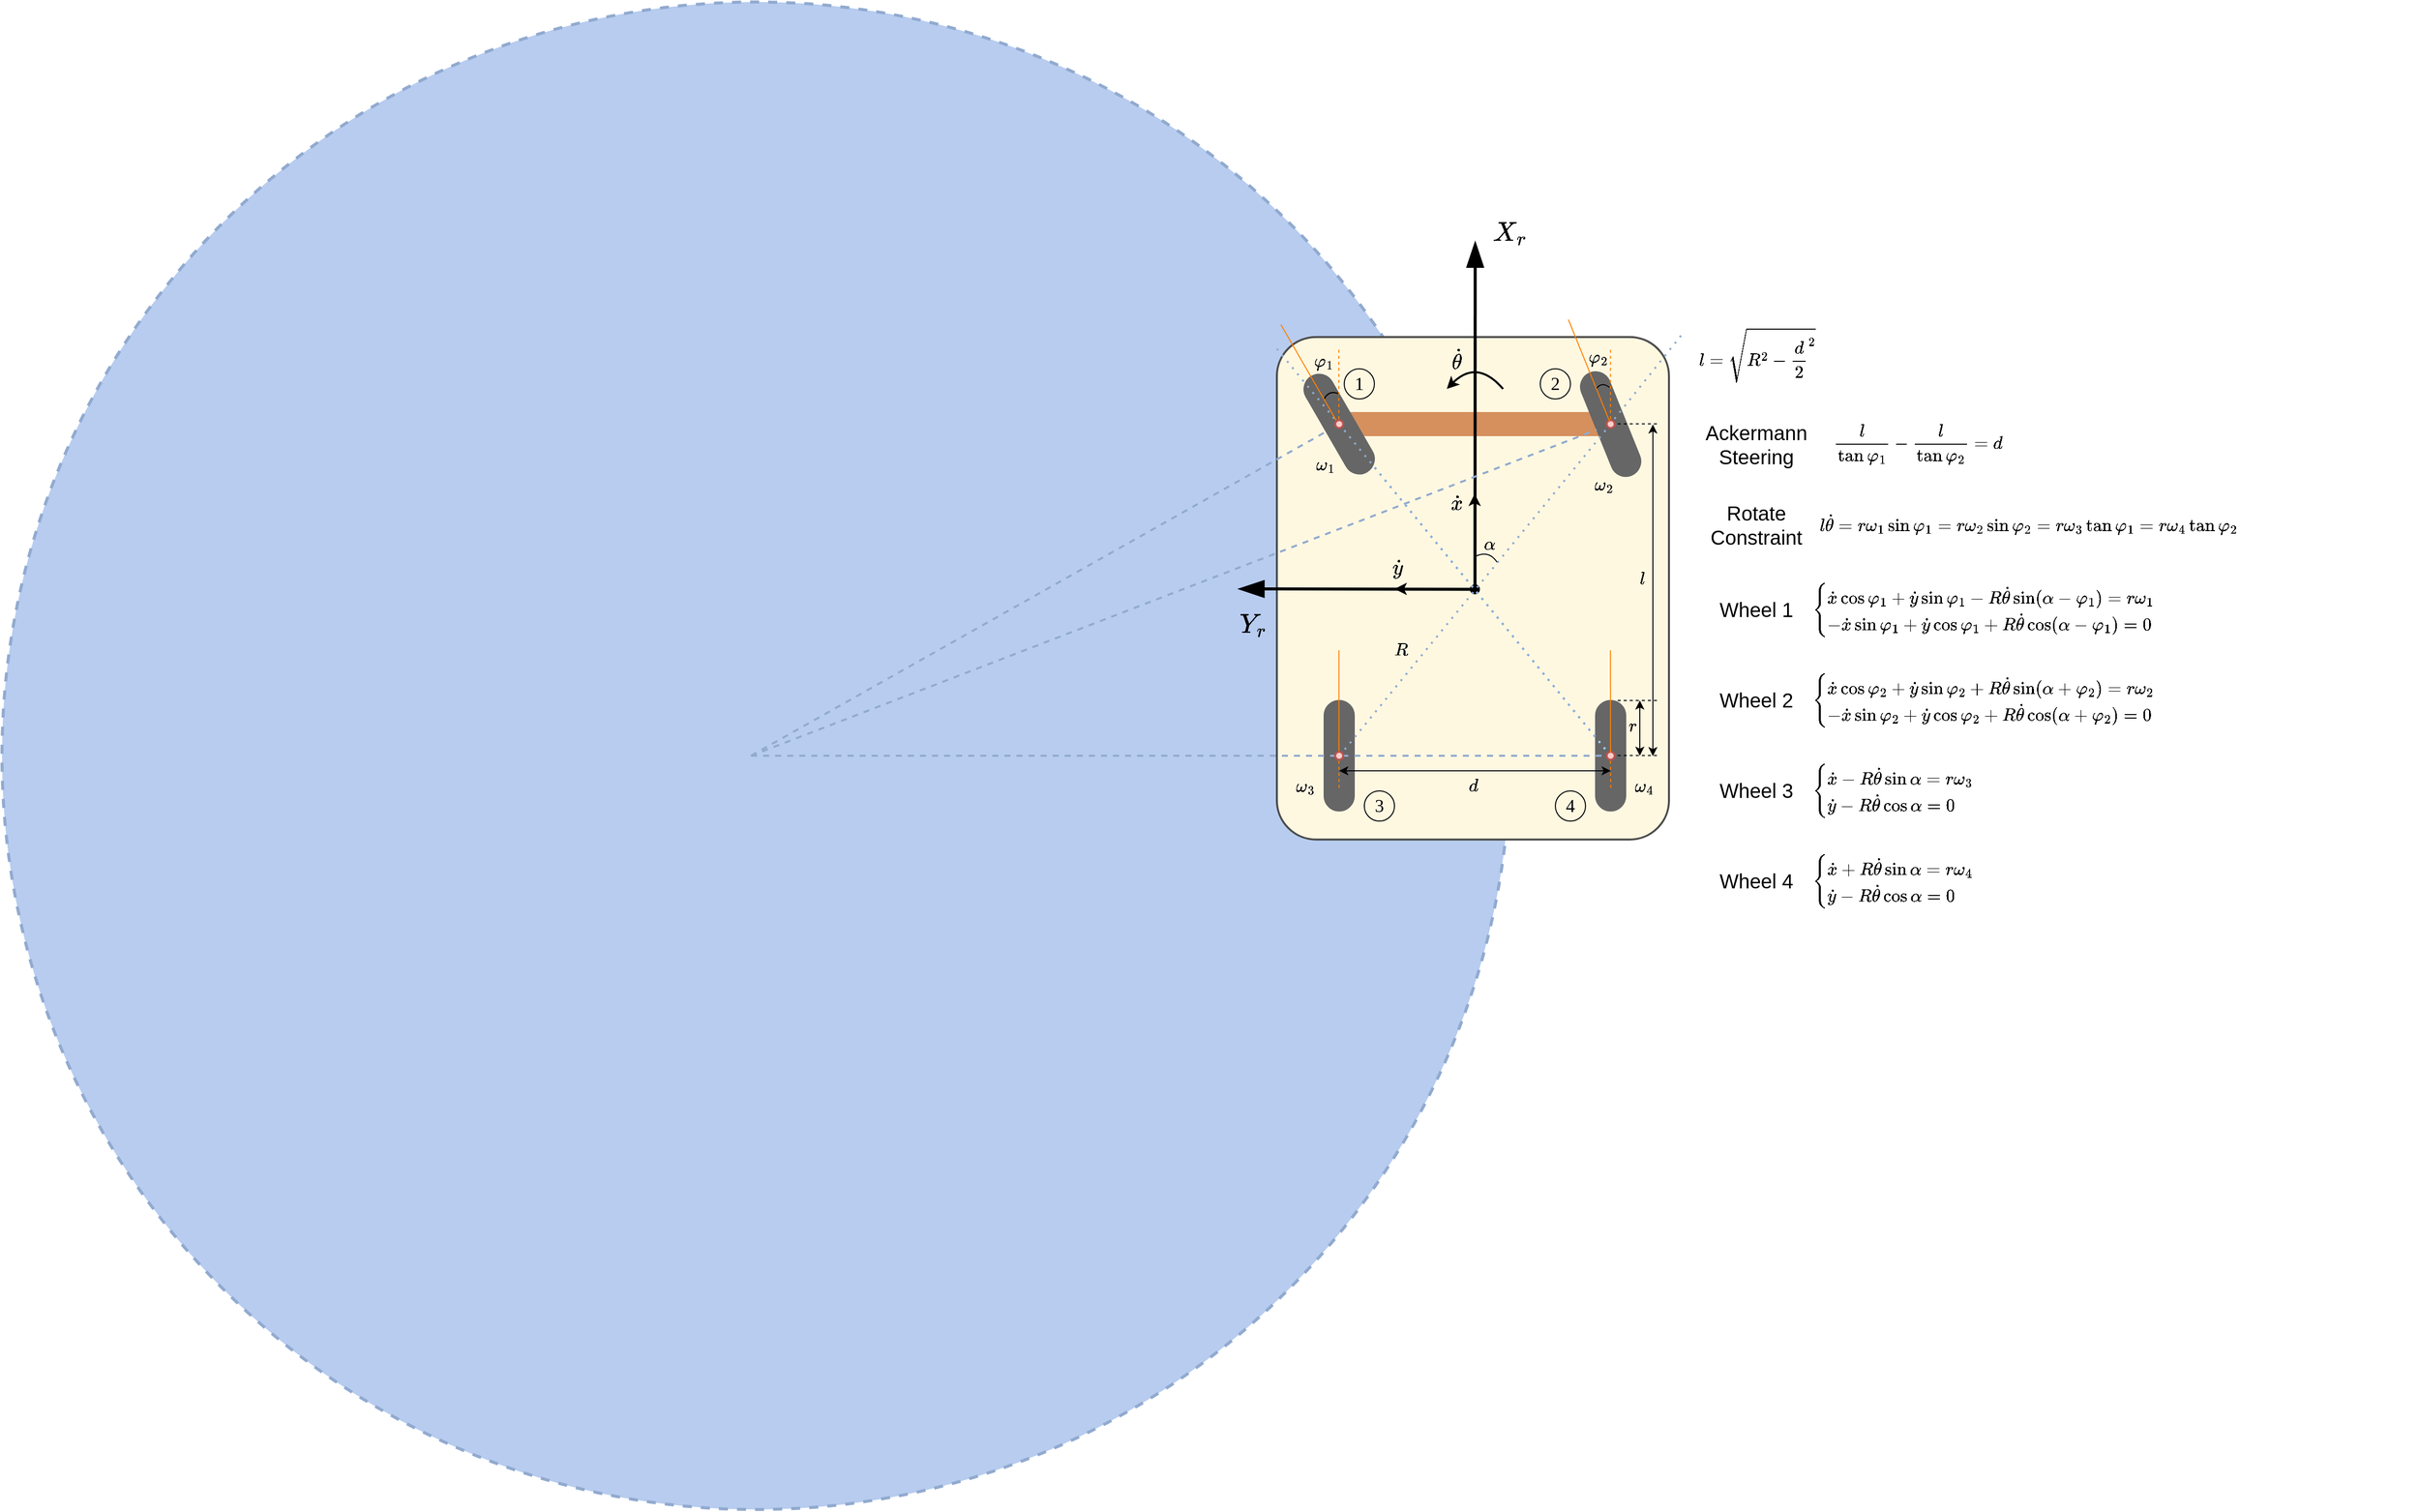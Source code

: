 <mxfile version="26.0.9">
  <diagram name="Page-1" id="CG54ZwG8BMAQRTS-ErT8">
    <mxGraphModel dx="2967" dy="1955" grid="1" gridSize="10" guides="1" tooltips="1" connect="1" arrows="1" fold="1" page="1" pageScale="1" pageWidth="827" pageHeight="1169" math="1" shadow="0">
      <root>
        <mxCell id="0" />
        <mxCell id="1" parent="0" />
        <mxCell id="oGCCvsIWoTRyKpccTCJd-90" value="" style="ellipse;whiteSpace=wrap;html=1;aspect=fixed;fillColor=#B7CCEF;dashed=1;strokeWidth=3;strokeColor=#91AACF;" vertex="1" parent="1">
          <mxGeometry x="-1095" y="-225" width="1500" height="1500" as="geometry" />
        </mxCell>
        <mxCell id="oGCCvsIWoTRyKpccTCJd-44" value="" style="rounded=1;whiteSpace=wrap;html=1;arcSize=10;strokeWidth=2;fillColor=#FFF8E1;strokeColor=#4D4D4D;" vertex="1" parent="1">
          <mxGeometry x="173" y="108.34" width="390" height="500" as="geometry" />
        </mxCell>
        <mxCell id="oGCCvsIWoTRyKpccTCJd-77" value="" style="shape=cylinder3;whiteSpace=wrap;html=1;boundedLbl=1;backgroundOutline=1;size=17.828;rotation=90;fillColor=#D5905E;strokeColor=#D5905E;" vertex="1" parent="1">
          <mxGeometry x="355.5" y="52.5" width="23" height="285" as="geometry" />
        </mxCell>
        <mxCell id="oGCCvsIWoTRyKpccTCJd-4" value="" style="shape=cylinder3;whiteSpace=wrap;html=1;boundedLbl=1;backgroundOutline=1;size=15;fillColor=#666666;rotation=330;strokeColor=#666666;" vertex="1" parent="1">
          <mxGeometry x="220" y="140" width="30" height="110" as="geometry" />
        </mxCell>
        <mxCell id="oGCCvsIWoTRyKpccTCJd-9" value="" style="shape=cylinder3;whiteSpace=wrap;html=1;boundedLbl=1;backgroundOutline=1;size=15;fillColor=#666666;rotation=338;strokeColor=#666666;" vertex="1" parent="1">
          <mxGeometry x="490" y="140" width="30" height="110" as="geometry" />
        </mxCell>
        <mxCell id="oGCCvsIWoTRyKpccTCJd-10" value="" style="shape=cylinder3;whiteSpace=wrap;html=1;boundedLbl=1;backgroundOutline=1;size=15;fillColor=#666666;strokeColor=#666666;" vertex="1" parent="1">
          <mxGeometry x="220" y="470" width="30" height="110" as="geometry" />
        </mxCell>
        <mxCell id="oGCCvsIWoTRyKpccTCJd-11" value="" style="shape=cylinder3;whiteSpace=wrap;html=1;boundedLbl=1;backgroundOutline=1;size=15;fillColor=#666666;strokeColor=#666666;" vertex="1" parent="1">
          <mxGeometry x="490" y="470" width="30" height="110" as="geometry" />
        </mxCell>
        <mxCell id="oGCCvsIWoTRyKpccTCJd-13" value="" style="verticalLabelPosition=bottom;shadow=0;dashed=0;align=center;html=1;verticalAlign=top;shape=mxgraph.electrical.logic_gates.inverting_contact;strokeWidth=2;fillColor=#000000;" vertex="1" parent="1">
          <mxGeometry x="365" y="354.34" width="10" height="10" as="geometry" />
        </mxCell>
        <mxCell id="oGCCvsIWoTRyKpccTCJd-15" value="" style="endArrow=blockThin;html=1;rounded=0;strokeWidth=3;endFill=1;endSize=18;exitX=0.509;exitY=0.17;exitDx=0;exitDy=0;exitPerimeter=0;" edge="1" parent="1" source="oGCCvsIWoTRyKpccTCJd-13">
          <mxGeometry width="50" height="50" relative="1" as="geometry">
            <mxPoint x="370" y="354.34" as="sourcePoint" />
            <mxPoint x="370.28" y="13.67" as="targetPoint" />
          </mxGeometry>
        </mxCell>
        <mxCell id="oGCCvsIWoTRyKpccTCJd-16" value="" style="endArrow=blockThin;html=1;rounded=0;strokeWidth=3;endFill=1;endSize=18;exitX=0.1;exitY=0.5;exitDx=0;exitDy=0;exitPerimeter=0;" edge="1" parent="1" source="oGCCvsIWoTRyKpccTCJd-13">
          <mxGeometry width="50" height="50" relative="1" as="geometry">
            <mxPoint x="375" y="359.0" as="sourcePoint" />
            <mxPoint x="135" y="359" as="targetPoint" />
          </mxGeometry>
        </mxCell>
        <mxCell id="oGCCvsIWoTRyKpccTCJd-26" value="" style="endArrow=none;dashed=1;html=1;rounded=0;strokeColor=#91AACF;strokeWidth=2;entryX=0.1;entryY=0.5;entryDx=0;entryDy=0;entryPerimeter=0;" edge="1" parent="1" target="oGCCvsIWoTRyKpccTCJd-69">
          <mxGeometry width="50" height="50" relative="1" as="geometry">
            <mxPoint x="-350" y="525" as="sourcePoint" />
            <mxPoint x="60" y="540" as="targetPoint" />
          </mxGeometry>
        </mxCell>
        <mxCell id="oGCCvsIWoTRyKpccTCJd-27" value="" style="endArrow=none;dashed=1;html=1;rounded=0;strokeColor=#91AACF;entryX=0;entryY=0.5;entryDx=0;entryDy=0;entryPerimeter=0;strokeWidth=2;" edge="1" parent="1" target="oGCCvsIWoTRyKpccTCJd-4">
          <mxGeometry width="50" height="50" relative="1" as="geometry">
            <mxPoint x="-350" y="525" as="sourcePoint" />
            <mxPoint x="235" y="200" as="targetPoint" />
          </mxGeometry>
        </mxCell>
        <mxCell id="oGCCvsIWoTRyKpccTCJd-28" value="" style="endArrow=none;dashed=1;html=1;rounded=0;strokeColor=#91AACF;entryX=0;entryY=0.5;entryDx=0;entryDy=0;entryPerimeter=0;strokeWidth=2;" edge="1" parent="1" target="oGCCvsIWoTRyKpccTCJd-9">
          <mxGeometry width="50" height="50" relative="1" as="geometry">
            <mxPoint x="-350" y="525" as="sourcePoint" />
            <mxPoint x="490" y="200" as="targetPoint" />
          </mxGeometry>
        </mxCell>
        <mxCell id="oGCCvsIWoTRyKpccTCJd-33" value="" style="endArrow=none;dashed=1;html=1;dashPattern=1 3;strokeWidth=2;rounded=0;strokeColor=#99CCFF;entryX=0.5;entryY=0.545;entryDx=0;entryDy=0;entryPerimeter=0;exitX=0.5;exitY=0.5;exitDx=0;exitDy=0;exitPerimeter=0;" edge="1" parent="1" source="oGCCvsIWoTRyKpccTCJd-67">
          <mxGeometry width="50" height="50" relative="1" as="geometry">
            <mxPoint x="365" y="365" as="sourcePoint" />
            <mxPoint x="235" y="524.95" as="targetPoint" />
          </mxGeometry>
        </mxCell>
        <mxCell id="oGCCvsIWoTRyKpccTCJd-36" value="" style="endArrow=none;dashed=1;html=1;dashPattern=1 3;strokeWidth=2;rounded=0;strokeColor=#99CCFF;" edge="1" parent="1" source="oGCCvsIWoTRyKpccTCJd-4" target="oGCCvsIWoTRyKpccTCJd-11">
          <mxGeometry width="50" height="50" relative="1" as="geometry">
            <mxPoint x="240" y="200" as="sourcePoint" />
            <mxPoint x="378" y="372" as="targetPoint" />
          </mxGeometry>
        </mxCell>
        <mxCell id="oGCCvsIWoTRyKpccTCJd-37" value="" style="endArrow=none;dashed=1;html=1;dashPattern=1 3;strokeWidth=2;rounded=0;strokeColor=#99CCFF;entryX=0.5;entryY=0.5;entryDx=0;entryDy=0;entryPerimeter=0;" edge="1" parent="1" source="oGCCvsIWoTRyKpccTCJd-4" target="oGCCvsIWoTRyKpccTCJd-11">
          <mxGeometry width="50" height="50" relative="1" as="geometry">
            <mxPoint x="240" y="200" as="sourcePoint" />
            <mxPoint x="378" y="372" as="targetPoint" />
          </mxGeometry>
        </mxCell>
        <mxCell id="oGCCvsIWoTRyKpccTCJd-38" value="" style="endArrow=none;dashed=1;html=1;dashPattern=1 3;strokeWidth=2;rounded=0;strokeColor=#99CCFF;entryX=0.5;entryY=0.5;entryDx=0;entryDy=0;entryPerimeter=0;" edge="1" parent="1" source="oGCCvsIWoTRyKpccTCJd-4" target="oGCCvsIWoTRyKpccTCJd-11">
          <mxGeometry width="50" height="50" relative="1" as="geometry">
            <mxPoint x="240" y="200" as="sourcePoint" />
            <mxPoint x="378" y="372" as="targetPoint" />
          </mxGeometry>
        </mxCell>
        <mxCell id="oGCCvsIWoTRyKpccTCJd-39" value="" style="endArrow=none;dashed=1;html=1;dashPattern=1 3;strokeWidth=2;rounded=0;strokeColor=#99CCFF;" edge="1" parent="1" source="oGCCvsIWoTRyKpccTCJd-4" target="oGCCvsIWoTRyKpccTCJd-11">
          <mxGeometry width="50" height="50" relative="1" as="geometry">
            <mxPoint x="504" y="218" as="sourcePoint" />
            <mxPoint x="378" y="372" as="targetPoint" />
          </mxGeometry>
        </mxCell>
        <mxCell id="oGCCvsIWoTRyKpccTCJd-40" value="" style="endArrow=none;dashed=1;html=1;dashPattern=1 3;strokeWidth=2;rounded=0;strokeColor=#91AACF;exitX=0.5;exitY=0.5;exitDx=0;exitDy=0;exitPerimeter=0;" edge="1" parent="1" source="oGCCvsIWoTRyKpccTCJd-4" target="oGCCvsIWoTRyKpccTCJd-11">
          <mxGeometry width="50" height="50" relative="1" as="geometry">
            <mxPoint x="240" y="200" as="sourcePoint" />
            <mxPoint x="378" y="372" as="targetPoint" />
          </mxGeometry>
        </mxCell>
        <mxCell id="oGCCvsIWoTRyKpccTCJd-41" value="$$X_r$$" style="text;html=1;align=center;verticalAlign=middle;whiteSpace=wrap;rounded=0;fontSize=23;" vertex="1" parent="1">
          <mxGeometry x="375" y="-10" width="60" height="30" as="geometry" />
        </mxCell>
        <mxCell id="oGCCvsIWoTRyKpccTCJd-43" value="$$Y_r$$" style="text;html=1;align=center;verticalAlign=middle;whiteSpace=wrap;rounded=0;fontSize=23;" vertex="1" parent="1">
          <mxGeometry x="120" y="380" width="60" height="30" as="geometry" />
        </mxCell>
        <mxCell id="oGCCvsIWoTRyKpccTCJd-45" value="" style="curved=1;endArrow=classic;html=1;rounded=0;strokeWidth=2;" edge="1" parent="1">
          <mxGeometry width="50" height="50" relative="1" as="geometry">
            <mxPoint x="398" y="160" as="sourcePoint" />
            <mxPoint x="342" y="160" as="targetPoint" />
            <Array as="points">
              <mxPoint x="372" y="130" />
            </Array>
          </mxGeometry>
        </mxCell>
        <mxCell id="oGCCvsIWoTRyKpccTCJd-46" value="&lt;font&gt;$$\dot{\theta}$$&lt;/font&gt;" style="text;html=1;align=center;verticalAlign=middle;whiteSpace=wrap;rounded=0;fontSize=18;" vertex="1" parent="1">
          <mxGeometry x="339" y="116" width="26" height="30" as="geometry" />
        </mxCell>
        <mxCell id="oGCCvsIWoTRyKpccTCJd-47" value="" style="endArrow=classic;html=1;rounded=0;strokeWidth=2;" edge="1" parent="1">
          <mxGeometry width="50" height="50" relative="1" as="geometry">
            <mxPoint x="369.76" y="354.34" as="sourcePoint" />
            <mxPoint x="369.76" y="264.34" as="targetPoint" />
          </mxGeometry>
        </mxCell>
        <mxCell id="oGCCvsIWoTRyKpccTCJd-48" value="" style="endArrow=classic;html=1;rounded=0;strokeWidth=2;" edge="1" parent="1">
          <mxGeometry width="50" height="50" relative="1" as="geometry">
            <mxPoint x="372" y="359.1" as="sourcePoint" />
            <mxPoint x="290" y="359" as="targetPoint" />
          </mxGeometry>
        </mxCell>
        <mxCell id="oGCCvsIWoTRyKpccTCJd-50" value="&lt;font&gt;$$\dot{x}$$&lt;/font&gt;" style="text;html=1;align=center;verticalAlign=middle;whiteSpace=wrap;rounded=0;fontSize=18;" vertex="1" parent="1">
          <mxGeometry x="339" y="260" width="26" height="30" as="geometry" />
        </mxCell>
        <mxCell id="oGCCvsIWoTRyKpccTCJd-51" value="&lt;font&gt;$$\dot{y}$$&lt;/font&gt;" style="text;html=1;align=center;verticalAlign=middle;whiteSpace=wrap;rounded=0;fontSize=18;" vertex="1" parent="1">
          <mxGeometry x="280" y="324.34" width="26" height="30" as="geometry" />
        </mxCell>
        <mxCell id="oGCCvsIWoTRyKpccTCJd-52" value="1" style="text;html=1;align=center;verticalAlign=middle;whiteSpace=wrap;rounded=1;fontSize=18;fontFamily=Comic Sans MS;strokeColor=default;arcSize=50;" vertex="1" parent="1">
          <mxGeometry x="240" y="140" width="30" height="30" as="geometry" />
        </mxCell>
        <mxCell id="oGCCvsIWoTRyKpccTCJd-55" value="2" style="text;html=1;align=center;verticalAlign=middle;whiteSpace=wrap;rounded=1;fontSize=18;fontFamily=Comic Sans MS;strokeColor=default;arcSize=50;" vertex="1" parent="1">
          <mxGeometry x="435" y="140" width="30" height="30" as="geometry" />
        </mxCell>
        <mxCell id="oGCCvsIWoTRyKpccTCJd-56" value="3" style="text;html=1;align=center;verticalAlign=middle;whiteSpace=wrap;rounded=1;fontSize=18;fontFamily=Comic Sans MS;strokeColor=default;arcSize=50;" vertex="1" parent="1">
          <mxGeometry x="260" y="560" width="30" height="30" as="geometry" />
        </mxCell>
        <mxCell id="oGCCvsIWoTRyKpccTCJd-57" value="4" style="text;html=1;align=center;verticalAlign=middle;whiteSpace=wrap;rounded=1;fontSize=18;fontFamily=Comic Sans MS;strokeColor=default;arcSize=50;" vertex="1" parent="1">
          <mxGeometry x="450" y="560" width="30" height="30" as="geometry" />
        </mxCell>
        <mxCell id="oGCCvsIWoTRyKpccTCJd-60" value="" style="endArrow=none;html=1;rounded=0;strokeColor=#FF8000;entryX=0.473;entryY=0.213;entryDx=0;entryDy=0;entryPerimeter=0;" edge="1" parent="1" target="oGCCvsIWoTRyKpccTCJd-67">
          <mxGeometry width="50" height="50" relative="1" as="geometry">
            <mxPoint x="234.76" y="420" as="sourcePoint" />
            <mxPoint x="234.76" y="510" as="targetPoint" />
          </mxGeometry>
        </mxCell>
        <mxCell id="oGCCvsIWoTRyKpccTCJd-62" value="" style="endArrow=none;dashed=1;html=1;dashPattern=1 3;strokeWidth=2;rounded=0;strokeColor=#91AACF;" edge="1" parent="1">
          <mxGeometry width="50" height="50" relative="1" as="geometry">
            <mxPoint x="173" y="120" as="sourcePoint" />
            <mxPoint x="233" y="193" as="targetPoint" />
          </mxGeometry>
        </mxCell>
        <mxCell id="oGCCvsIWoTRyKpccTCJd-63" value="" style="endArrow=none;dashed=1;html=1;dashPattern=1 3;strokeWidth=2;rounded=0;strokeColor=#91AACF;" edge="1" parent="1">
          <mxGeometry width="50" height="50" relative="1" as="geometry">
            <mxPoint x="575" y="107" as="sourcePoint" />
            <mxPoint x="505" y="194.5" as="targetPoint" />
          </mxGeometry>
        </mxCell>
        <mxCell id="oGCCvsIWoTRyKpccTCJd-64" value="" style="verticalLabelPosition=bottom;shadow=0;dashed=0;align=center;html=1;verticalAlign=top;shape=mxgraph.electrical.logic_gates.inverting_contact;strokeWidth=2;fillColor=#f8cecc;strokeColor=#b85450;" vertex="1" parent="1">
          <mxGeometry x="230" y="190.0" width="10" height="10" as="geometry" />
        </mxCell>
        <mxCell id="oGCCvsIWoTRyKpccTCJd-66" value="" style="endArrow=none;dashed=1;html=1;dashPattern=1 3;strokeWidth=2;rounded=0;strokeColor=#99CCFF;entryX=0.5;entryY=0.545;entryDx=0;entryDy=0;entryPerimeter=0;exitX=0.5;exitY=0.5;exitDx=0;exitDy=0;exitPerimeter=0;" edge="1" parent="1" source="oGCCvsIWoTRyKpccTCJd-9" target="oGCCvsIWoTRyKpccTCJd-65">
          <mxGeometry width="50" height="50" relative="1" as="geometry">
            <mxPoint x="505" y="195" as="sourcePoint" />
            <mxPoint x="235" y="524.95" as="targetPoint" />
          </mxGeometry>
        </mxCell>
        <mxCell id="oGCCvsIWoTRyKpccTCJd-68" value="" style="endArrow=none;dashed=1;html=1;dashPattern=1 3;strokeWidth=2;rounded=0;strokeColor=#91AACF;entryX=0.5;entryY=0.545;entryDx=0;entryDy=0;entryPerimeter=0;exitX=0.5;exitY=0.5;exitDx=0;exitDy=0;exitPerimeter=0;" edge="1" parent="1" source="oGCCvsIWoTRyKpccTCJd-65" target="oGCCvsIWoTRyKpccTCJd-67">
          <mxGeometry width="50" height="50" relative="1" as="geometry">
            <mxPoint x="505" y="195" as="sourcePoint" />
            <mxPoint x="235" y="524.95" as="targetPoint" />
          </mxGeometry>
        </mxCell>
        <mxCell id="oGCCvsIWoTRyKpccTCJd-67" value="" style="verticalLabelPosition=bottom;shadow=0;dashed=0;align=center;html=1;verticalAlign=top;shape=mxgraph.electrical.logic_gates.inverting_contact;strokeWidth=2;fillColor=#f8cecc;strokeColor=#b85450;" vertex="1" parent="1">
          <mxGeometry x="230" y="520.0" width="10" height="10" as="geometry" />
        </mxCell>
        <mxCell id="oGCCvsIWoTRyKpccTCJd-69" value="" style="verticalLabelPosition=bottom;shadow=0;dashed=0;align=center;html=1;verticalAlign=top;shape=mxgraph.electrical.logic_gates.inverting_contact;strokeWidth=2;fillColor=#f8cecc;strokeColor=#b85450;" vertex="1" parent="1">
          <mxGeometry x="500" y="520.0" width="10" height="10" as="geometry" />
        </mxCell>
        <mxCell id="oGCCvsIWoTRyKpccTCJd-79" value="$$\omega_1$$" style="text;html=1;align=center;verticalAlign=middle;whiteSpace=wrap;rounded=0;fontSize=15;" vertex="1" parent="1">
          <mxGeometry x="203" y="220" width="37" height="30" as="geometry" />
        </mxCell>
        <mxCell id="oGCCvsIWoTRyKpccTCJd-81" value="$$\omega_2$$" style="text;html=1;align=center;verticalAlign=middle;whiteSpace=wrap;rounded=0;fontSize=15;" vertex="1" parent="1">
          <mxGeometry x="480" y="240" width="37" height="30" as="geometry" />
        </mxCell>
        <mxCell id="oGCCvsIWoTRyKpccTCJd-82" value="$$\omega_3$$" style="text;html=1;align=center;verticalAlign=middle;whiteSpace=wrap;rounded=0;fontSize=15;" vertex="1" parent="1">
          <mxGeometry x="183" y="540" width="37" height="30" as="geometry" />
        </mxCell>
        <mxCell id="oGCCvsIWoTRyKpccTCJd-83" value="$$\omega_4$$" style="text;html=1;align=center;verticalAlign=middle;whiteSpace=wrap;rounded=0;fontSize=15;" vertex="1" parent="1">
          <mxGeometry x="520" y="540" width="37" height="30" as="geometry" />
        </mxCell>
        <mxCell id="oGCCvsIWoTRyKpccTCJd-86" value="" style="endArrow=classic;startArrow=classic;html=1;rounded=0;" edge="1" parent="1">
          <mxGeometry width="50" height="50" relative="1" as="geometry">
            <mxPoint x="534" y="525" as="sourcePoint" />
            <mxPoint x="534" y="470" as="targetPoint" />
          </mxGeometry>
        </mxCell>
        <mxCell id="oGCCvsIWoTRyKpccTCJd-87" value="" style="endArrow=none;dashed=1;html=1;rounded=0;entryX=0.5;entryY=0;entryDx=0;entryDy=0;entryPerimeter=0;" edge="1" parent="1">
          <mxGeometry width="50" height="50" relative="1" as="geometry">
            <mxPoint x="551" y="470" as="sourcePoint" />
            <mxPoint x="510" y="470" as="targetPoint" />
          </mxGeometry>
        </mxCell>
        <mxCell id="oGCCvsIWoTRyKpccTCJd-88" value="&lt;font&gt;$$r$$&lt;/font&gt;" style="text;html=1;align=center;verticalAlign=middle;whiteSpace=wrap;rounded=0;fontSize=15;" vertex="1" parent="1">
          <mxGeometry x="514" y="480" width="26" height="30" as="geometry" />
        </mxCell>
        <mxCell id="oGCCvsIWoTRyKpccTCJd-89" value="" style="endArrow=none;dashed=1;html=1;rounded=0;entryX=0.5;entryY=0;entryDx=0;entryDy=0;entryPerimeter=0;" edge="1" parent="1">
          <mxGeometry width="50" height="50" relative="1" as="geometry">
            <mxPoint x="551" y="524.76" as="sourcePoint" />
            <mxPoint x="510" y="524.76" as="targetPoint" />
          </mxGeometry>
        </mxCell>
        <mxCell id="oGCCvsIWoTRyKpccTCJd-93" value="$$d$$" style="text;html=1;align=center;verticalAlign=middle;whiteSpace=wrap;rounded=0;fontSize=15;" vertex="1" parent="1">
          <mxGeometry x="358" y="545" width="20.5" height="20" as="geometry" />
        </mxCell>
        <mxCell id="oGCCvsIWoTRyKpccTCJd-95" value="" style="endArrow=classic;startArrow=classic;html=1;rounded=0;" edge="1" parent="1">
          <mxGeometry width="50" height="50" relative="1" as="geometry">
            <mxPoint x="505" y="540" as="sourcePoint" />
            <mxPoint x="235" y="540" as="targetPoint" />
          </mxGeometry>
        </mxCell>
        <mxCell id="oGCCvsIWoTRyKpccTCJd-61" value="" style="endArrow=none;html=1;rounded=0;strokeColor=#FF8000;entryX=0.487;entryY=0.16;entryDx=0;entryDy=0;entryPerimeter=0;" edge="1" parent="1" target="oGCCvsIWoTRyKpccTCJd-69">
          <mxGeometry width="50" height="50" relative="1" as="geometry">
            <mxPoint x="504.76" y="420" as="sourcePoint" />
            <mxPoint x="504.76" y="510" as="targetPoint" />
          </mxGeometry>
        </mxCell>
        <mxCell id="oGCCvsIWoTRyKpccTCJd-98" value="" style="endArrow=none;html=1;rounded=0;strokeColor=#FF8000;dashed=1;" edge="1" parent="1">
          <mxGeometry width="50" height="50" relative="1" as="geometry">
            <mxPoint x="504.8" y="190" as="sourcePoint" />
            <mxPoint x="504.8" y="120" as="targetPoint" />
          </mxGeometry>
        </mxCell>
        <mxCell id="oGCCvsIWoTRyKpccTCJd-65" value="" style="verticalLabelPosition=bottom;shadow=0;dashed=0;align=center;html=1;verticalAlign=top;shape=mxgraph.electrical.logic_gates.inverting_contact;strokeWidth=2;fillColor=#f8cecc;strokeColor=#b85450;" vertex="1" parent="1">
          <mxGeometry x="500" y="190.0" width="10" height="10" as="geometry" />
        </mxCell>
        <mxCell id="oGCCvsIWoTRyKpccTCJd-99" value="" style="curved=1;endArrow=none;html=1;rounded=0;startFill=0;" edge="1" parent="1">
          <mxGeometry width="50" height="50" relative="1" as="geometry">
            <mxPoint x="220" y="170" as="sourcePoint" />
            <mxPoint x="235" y="165" as="targetPoint" />
            <Array as="points">
              <mxPoint x="225" y="160.5" />
            </Array>
          </mxGeometry>
        </mxCell>
        <mxCell id="oGCCvsIWoTRyKpccTCJd-97" value="" style="endArrow=none;html=1;rounded=0;strokeColor=#FF8000;dashed=1;" edge="1" parent="1">
          <mxGeometry width="50" height="50" relative="1" as="geometry">
            <mxPoint x="234.66" y="190" as="sourcePoint" />
            <mxPoint x="234.66" y="120" as="targetPoint" />
          </mxGeometry>
        </mxCell>
        <mxCell id="oGCCvsIWoTRyKpccTCJd-58" value="" style="endArrow=none;html=1;rounded=0;entryX=0.5;entryY=1;entryDx=0;entryDy=0;entryPerimeter=0;exitX=0.5;exitY=0;exitDx=0;exitDy=0;exitPerimeter=0;strokeColor=#FF8000;" edge="1" parent="1">
          <mxGeometry width="50" height="50" relative="1" as="geometry">
            <mxPoint x="177" y="95.999" as="sourcePoint" />
            <mxPoint x="232" y="191.261" as="targetPoint" />
          </mxGeometry>
        </mxCell>
        <mxCell id="oGCCvsIWoTRyKpccTCJd-100" value="" style="curved=1;endArrow=none;html=1;rounded=0;startFill=0;" edge="1" parent="1">
          <mxGeometry width="50" height="50" relative="1" as="geometry">
            <mxPoint x="491" y="159.5" as="sourcePoint" />
            <mxPoint x="504" y="158.5" as="targetPoint" />
            <Array as="points">
              <mxPoint x="496" y="152.5" />
            </Array>
          </mxGeometry>
        </mxCell>
        <mxCell id="oGCCvsIWoTRyKpccTCJd-59" value="" style="endArrow=none;html=1;rounded=0;entryX=0.5;entryY=1;entryDx=0;entryDy=0;entryPerimeter=0;exitX=0.5;exitY=0;exitDx=0;exitDy=0;exitPerimeter=0;strokeColor=#FF8000;" edge="1" parent="1">
          <mxGeometry width="50" height="50" relative="1" as="geometry">
            <mxPoint x="462.997" y="91.005" as="sourcePoint" />
            <mxPoint x="504.203" y="192.995" as="targetPoint" />
          </mxGeometry>
        </mxCell>
        <mxCell id="oGCCvsIWoTRyKpccTCJd-101" value="$$\varphi_1$$" style="text;html=1;align=center;verticalAlign=middle;whiteSpace=wrap;rounded=0;fontSize=15;" vertex="1" parent="1">
          <mxGeometry x="210" y="122" width="20" height="20" as="geometry" />
        </mxCell>
        <mxCell id="oGCCvsIWoTRyKpccTCJd-102" value="$$\varphi_2$$" style="text;html=1;align=center;verticalAlign=middle;whiteSpace=wrap;rounded=0;fontSize=15;" vertex="1" parent="1">
          <mxGeometry x="482.5" y="118" width="20" height="20" as="geometry" />
        </mxCell>
        <mxCell id="oGCCvsIWoTRyKpccTCJd-103" value="" style="curved=1;endArrow=none;html=1;rounded=0;startFill=0;" edge="1" parent="1">
          <mxGeometry width="50" height="50" relative="1" as="geometry">
            <mxPoint x="371" y="326.34" as="sourcePoint" />
            <mxPoint x="392" y="332.34" as="targetPoint" />
            <Array as="points">
              <mxPoint x="384" y="320.34" />
            </Array>
          </mxGeometry>
        </mxCell>
        <mxCell id="oGCCvsIWoTRyKpccTCJd-104" value="$$\alpha$$" style="text;html=1;align=center;verticalAlign=middle;whiteSpace=wrap;rounded=0;fontSize=15;" vertex="1" parent="1">
          <mxGeometry x="375" y="304.34" width="20" height="20" as="geometry" />
        </mxCell>
        <mxCell id="oGCCvsIWoTRyKpccTCJd-105" value="Wheel 1" style="text;html=1;align=center;verticalAlign=middle;whiteSpace=wrap;rounded=0;fontSize=20;" vertex="1" parent="1">
          <mxGeometry x="600" y="364.34" width="100" height="30" as="geometry" />
        </mxCell>
        <mxCell id="oGCCvsIWoTRyKpccTCJd-106" value="Wheel 2" style="text;html=1;align=center;verticalAlign=middle;whiteSpace=wrap;rounded=0;fontSize=20;" vertex="1" parent="1">
          <mxGeometry x="600" y="454.34" width="100" height="30" as="geometry" />
        </mxCell>
        <mxCell id="oGCCvsIWoTRyKpccTCJd-107" value="Wheel 3" style="text;html=1;align=center;verticalAlign=middle;whiteSpace=wrap;rounded=0;fontSize=20;" vertex="1" parent="1">
          <mxGeometry x="600" y="544.34" width="100" height="30" as="geometry" />
        </mxCell>
        <mxCell id="oGCCvsIWoTRyKpccTCJd-108" value="Wheel 4" style="text;html=1;align=center;verticalAlign=middle;whiteSpace=wrap;rounded=0;fontSize=20;" vertex="1" parent="1">
          <mxGeometry x="600" y="634.34" width="100" height="30" as="geometry" />
        </mxCell>
        <mxCell id="oGCCvsIWoTRyKpccTCJd-109" value="$$R$$" style="text;html=1;align=center;verticalAlign=middle;whiteSpace=wrap;rounded=0;fontSize=15;" vertex="1" parent="1">
          <mxGeometry x="285.5" y="410" width="20.5" height="20" as="geometry" />
        </mxCell>
        <mxCell id="oGCCvsIWoTRyKpccTCJd-112" value="" style="endArrow=classic;startArrow=classic;html=1;rounded=0;" edge="1" parent="1">
          <mxGeometry width="50" height="50" relative="1" as="geometry">
            <mxPoint x="547" y="525.34" as="sourcePoint" />
            <mxPoint x="547" y="195.34" as="targetPoint" />
          </mxGeometry>
        </mxCell>
        <mxCell id="oGCCvsIWoTRyKpccTCJd-113" value="" style="endArrow=none;html=1;rounded=0;strokeColor=#FF8000;entryX=0.473;entryY=0.213;entryDx=0;entryDy=0;entryPerimeter=0;dashed=1;" edge="1" parent="1">
          <mxGeometry width="50" height="50" relative="1" as="geometry">
            <mxPoint x="234.71" y="530" as="sourcePoint" />
            <mxPoint x="234.95" y="557" as="targetPoint" />
          </mxGeometry>
        </mxCell>
        <mxCell id="oGCCvsIWoTRyKpccTCJd-114" value="" style="endArrow=none;html=1;rounded=0;strokeColor=#FF8000;entryX=0.473;entryY=0.213;entryDx=0;entryDy=0;entryPerimeter=0;dashed=1;" edge="1" parent="1">
          <mxGeometry width="50" height="50" relative="1" as="geometry">
            <mxPoint x="504.86" y="530" as="sourcePoint" />
            <mxPoint x="505.1" y="557" as="targetPoint" />
          </mxGeometry>
        </mxCell>
        <mxCell id="oGCCvsIWoTRyKpccTCJd-115" value="" style="endArrow=none;dashed=1;html=1;rounded=0;entryX=0.5;entryY=0;entryDx=0;entryDy=0;entryPerimeter=0;" edge="1" parent="1">
          <mxGeometry width="50" height="50" relative="1" as="geometry">
            <mxPoint x="551" y="194.71" as="sourcePoint" />
            <mxPoint x="510" y="194.71" as="targetPoint" />
          </mxGeometry>
        </mxCell>
        <mxCell id="oGCCvsIWoTRyKpccTCJd-116" value="&lt;font&gt;$$l$$&lt;/font&gt;" style="text;html=1;align=center;verticalAlign=middle;whiteSpace=wrap;rounded=0;fontSize=15;" vertex="1" parent="1">
          <mxGeometry x="523.5" y="334.34" width="26" height="30" as="geometry" />
        </mxCell>
        <mxCell id="oGCCvsIWoTRyKpccTCJd-119" value="$$l=\sqrt{R^2-\frac{d}{2}^2}$$" style="text;html=1;align=center;verticalAlign=middle;whiteSpace=wrap;rounded=0;fontSize=15;" vertex="1" parent="1">
          <mxGeometry x="640" y="116.0" width="20.5" height="20" as="geometry" />
        </mxCell>
        <mxCell id="oGCCvsIWoTRyKpccTCJd-124" value="$$\frac{l}{\tan{\varphi_1}}-\frac{l}{\tan{\varphi_2}}=d$$" style="text;html=1;align=center;verticalAlign=middle;whiteSpace=wrap;rounded=0;fontSize=15;" vertex="1" parent="1">
          <mxGeometry x="800" y="205.0" width="20.5" height="20" as="geometry" />
        </mxCell>
        <mxCell id="oGCCvsIWoTRyKpccTCJd-127" value="$$\begin{cases}\dot{x}-R\dot{\theta}\sin\alpha=r\omega_3\\\dot{y}-R\dot{\theta}\cos\alpha=0\end{cases}$$" style="text;html=1;align=center;verticalAlign=middle;whiteSpace=wrap;rounded=0;fontSize=15;" vertex="1" parent="1">
          <mxGeometry x="775" y="549.34" width="20.5" height="20" as="geometry" />
        </mxCell>
        <mxCell id="oGCCvsIWoTRyKpccTCJd-131" value="$$\begin{cases}\dot{x}+R\dot{\theta}\sin\alpha=r\omega_4\\\dot{y}-R\dot{\theta}\cos\alpha=0\end{cases}$$" style="text;html=1;align=center;verticalAlign=middle;whiteSpace=wrap;rounded=0;fontSize=15;" vertex="1" parent="1">
          <mxGeometry x="775" y="639.34" width="20.5" height="20" as="geometry" />
        </mxCell>
        <mxCell id="oGCCvsIWoTRyKpccTCJd-132" value="$$\begin{cases}\dot{x}\cos{\varphi_1}+\dot{y}\sin{\varphi_1}-R\dot{\theta}\sin(\alpha-\varphi_1)=r\omega_1\\-\dot{x}\sin{\varphi_1}+\dot{y}\cos{\varphi_1}+R\dot{\theta}\cos(\alpha-\varphi_1)=0\end{cases}$$" style="text;html=1;align=center;verticalAlign=middle;whiteSpace=wrap;rounded=0;fontSize=15;" vertex="1" parent="1">
          <mxGeometry x="865" y="369.34" width="20.5" height="20" as="geometry" />
        </mxCell>
        <mxCell id="oGCCvsIWoTRyKpccTCJd-134" value="$$\begin{cases}\dot{x}\cos{\varphi_2}+\dot{y}\sin{\varphi_2}+R\dot{\theta}\sin(\alpha+\varphi_2)=r\omega_2\\-\dot{x}\sin{\varphi_2}+\dot{y}\cos{\varphi_2}+R\dot{\theta}\cos(\alpha+\varphi_2)=0\end{cases}$$" style="text;html=1;align=center;verticalAlign=middle;whiteSpace=wrap;rounded=0;fontSize=15;" vertex="1" parent="1">
          <mxGeometry x="865" y="459.34" width="20.5" height="20" as="geometry" />
        </mxCell>
        <mxCell id="oGCCvsIWoTRyKpccTCJd-139" value="Ackermann&lt;div&gt;Steering&lt;/div&gt;" style="text;html=1;align=center;verticalAlign=middle;whiteSpace=wrap;rounded=0;fontSize=20;" vertex="1" parent="1">
          <mxGeometry x="600" y="200" width="100" height="30" as="geometry" />
        </mxCell>
        <mxCell id="oGCCvsIWoTRyKpccTCJd-142" value="Rotate Constraint" style="text;html=1;align=center;verticalAlign=middle;whiteSpace=wrap;rounded=0;fontSize=20;" vertex="1" parent="1">
          <mxGeometry x="600" y="280" width="100" height="30" as="geometry" />
        </mxCell>
        <mxCell id="oGCCvsIWoTRyKpccTCJd-144" value="$$l\dot{\theta}=r\omega_1\sin\varphi_1=r\omega_2\sin\varphi_2=r\omega_3\tan\varphi_1=r\omega_4\tan\varphi_2$$" style="text;html=1;align=center;verticalAlign=middle;whiteSpace=wrap;rounded=0;fontSize=15;" vertex="1" parent="1">
          <mxGeometry x="910" y="284.34" width="20.5" height="20" as="geometry" />
        </mxCell>
      </root>
    </mxGraphModel>
  </diagram>
</mxfile>

